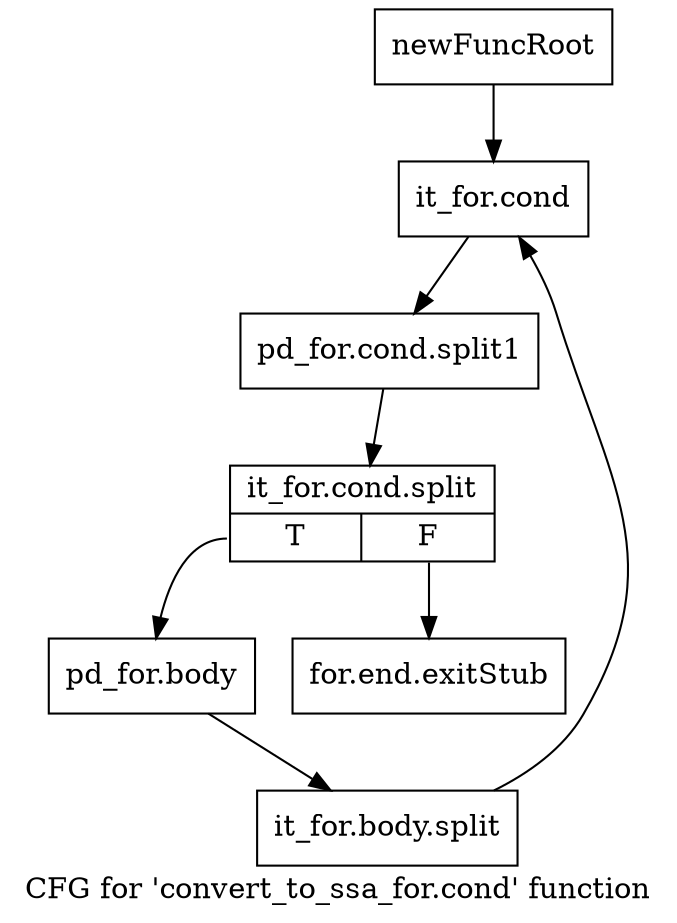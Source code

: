 digraph "CFG for 'convert_to_ssa_for.cond' function" {
	label="CFG for 'convert_to_ssa_for.cond' function";

	Node0xc2bb2a0 [shape=record,label="{newFuncRoot}"];
	Node0xc2bb2a0 -> Node0xc2bb340;
	Node0xc2bb2f0 [shape=record,label="{for.end.exitStub}"];
	Node0xc2bb340 [shape=record,label="{it_for.cond}"];
	Node0xc2bb340 -> Node0xfbada30;
	Node0xfbada30 [shape=record,label="{pd_for.cond.split1}"];
	Node0xfbada30 -> Node0xfb65080;
	Node0xfb65080 [shape=record,label="{it_for.cond.split|{<s0>T|<s1>F}}"];
	Node0xfb65080:s0 -> Node0xc2bb390;
	Node0xfb65080:s1 -> Node0xc2bb2f0;
	Node0xc2bb390 [shape=record,label="{pd_for.body}"];
	Node0xc2bb390 -> Node0xfbffc50;
	Node0xfbffc50 [shape=record,label="{it_for.body.split}"];
	Node0xfbffc50 -> Node0xc2bb340;
}
